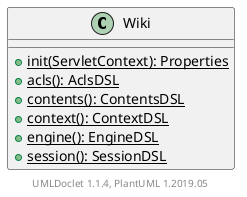 @startuml

    class Wiki [[Wiki.html]] {
        {static} +init(ServletContext): Properties
        {static} +acls(): AclsDSL
        {static} +contents(): ContentsDSL
        {static} +context(): ContextDSL
        {static} +engine(): EngineDSL
        {static} +session(): SessionDSL
    }


    center footer UMLDoclet 1.1.4, PlantUML 1.2019.05
@enduml
